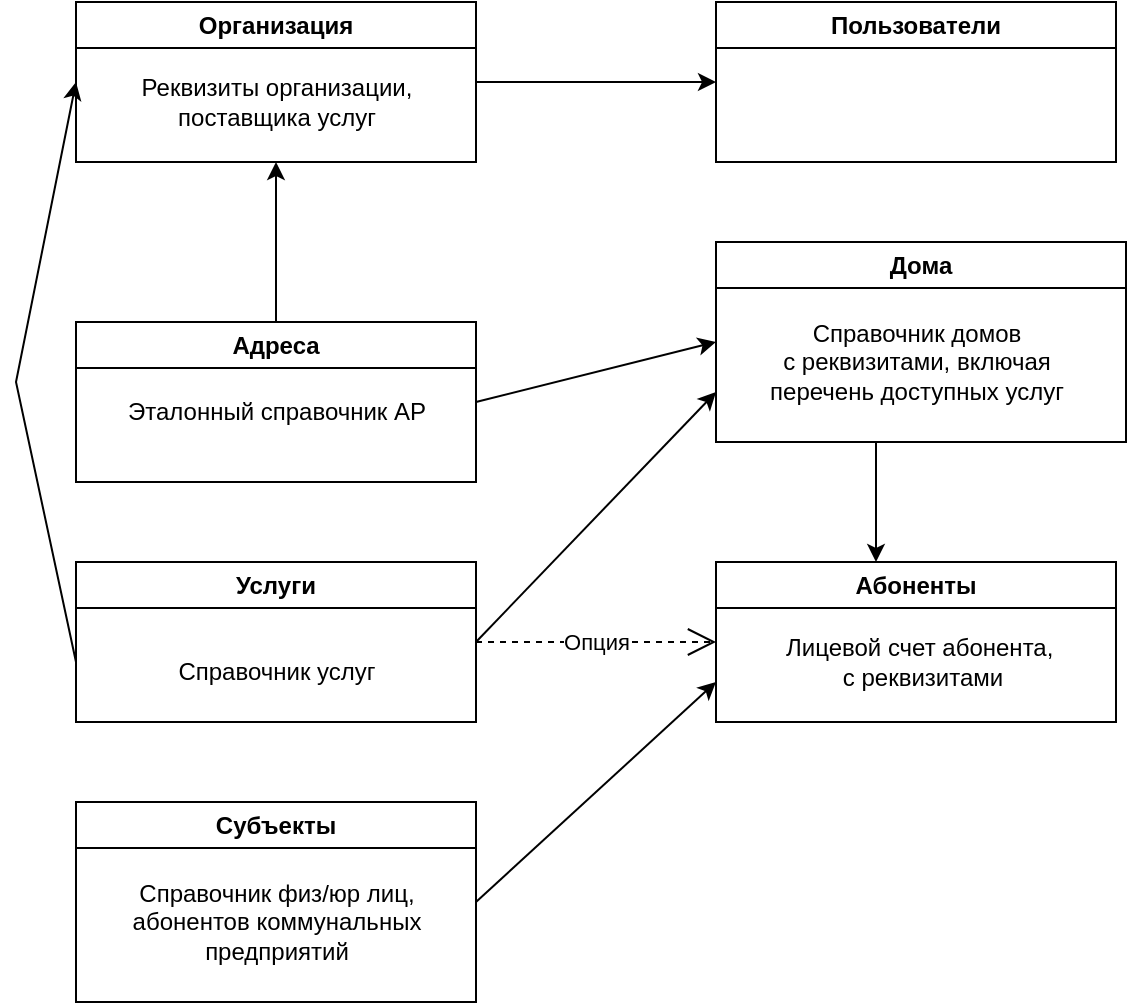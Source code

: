 <mxfile version="20.5.3" type="github">
  <diagram id="64LDJqX5XkjxfU7fRjSf" name="Страница 1">
    <mxGraphModel dx="1422" dy="794" grid="1" gridSize="10" guides="1" tooltips="1" connect="1" arrows="1" fold="1" page="1" pageScale="1" pageWidth="827" pageHeight="1169" math="0" shadow="0">
      <root>
        <mxCell id="0" />
        <mxCell id="1" parent="0" />
        <mxCell id="VVsT_AmObHCm8kMNTDGo-1" value="Организация" style="swimlane;whiteSpace=wrap;html=1;" vertex="1" parent="1">
          <mxGeometry x="40" y="40" width="200" height="80" as="geometry" />
        </mxCell>
        <mxCell id="VVsT_AmObHCm8kMNTDGo-2" value="&lt;div style=&quot;&quot;&gt;&lt;span style=&quot;background-color: initial;&quot;&gt;Реквизиты организации,&lt;/span&gt;&lt;/div&gt;&lt;div style=&quot;&quot;&gt;&lt;span style=&quot;background-color: initial;&quot;&gt;поставщика услуг&lt;/span&gt;&lt;/div&gt;" style="text;html=1;align=center;verticalAlign=middle;resizable=0;points=[];autosize=1;strokeColor=none;fillColor=none;" vertex="1" parent="VVsT_AmObHCm8kMNTDGo-1">
          <mxGeometry x="20" y="30" width="160" height="40" as="geometry" />
        </mxCell>
        <mxCell id="VVsT_AmObHCm8kMNTDGo-4" value="Пользователи" style="swimlane;whiteSpace=wrap;html=1;" vertex="1" parent="1">
          <mxGeometry x="360" y="40" width="200" height="80" as="geometry" />
        </mxCell>
        <mxCell id="VVsT_AmObHCm8kMNTDGo-5" value="" style="endArrow=classic;html=1;rounded=0;exitX=1;exitY=0.5;exitDx=0;exitDy=0;entryX=0;entryY=0.5;entryDx=0;entryDy=0;" edge="1" parent="1" source="VVsT_AmObHCm8kMNTDGo-1" target="VVsT_AmObHCm8kMNTDGo-4">
          <mxGeometry width="50" height="50" relative="1" as="geometry">
            <mxPoint x="390" y="430" as="sourcePoint" />
            <mxPoint x="440" y="380" as="targetPoint" />
          </mxGeometry>
        </mxCell>
        <mxCell id="VVsT_AmObHCm8kMNTDGo-6" value="Адреса" style="swimlane;whiteSpace=wrap;html=1;" vertex="1" parent="1">
          <mxGeometry x="40" y="200" width="200" height="80" as="geometry" />
        </mxCell>
        <mxCell id="VVsT_AmObHCm8kMNTDGo-7" value="Эталонный справочник АР" style="text;html=1;align=center;verticalAlign=middle;resizable=0;points=[];autosize=1;strokeColor=none;fillColor=none;" vertex="1" parent="VVsT_AmObHCm8kMNTDGo-6">
          <mxGeometry x="15" y="30" width="170" height="30" as="geometry" />
        </mxCell>
        <mxCell id="VVsT_AmObHCm8kMNTDGo-9" value="" style="endArrow=classic;html=1;rounded=0;exitX=0.5;exitY=0;exitDx=0;exitDy=0;entryX=0.5;entryY=1;entryDx=0;entryDy=0;" edge="1" parent="1" source="VVsT_AmObHCm8kMNTDGo-6" target="VVsT_AmObHCm8kMNTDGo-1">
          <mxGeometry width="50" height="50" relative="1" as="geometry">
            <mxPoint x="390" y="430" as="sourcePoint" />
            <mxPoint x="440" y="380" as="targetPoint" />
          </mxGeometry>
        </mxCell>
        <mxCell id="VVsT_AmObHCm8kMNTDGo-10" value="Услуги" style="swimlane;whiteSpace=wrap;html=1;" vertex="1" parent="1">
          <mxGeometry x="40" y="320" width="200" height="80" as="geometry" />
        </mxCell>
        <mxCell id="VVsT_AmObHCm8kMNTDGo-11" value="Справочник услуг" style="text;html=1;align=center;verticalAlign=middle;resizable=0;points=[];autosize=1;strokeColor=none;fillColor=none;" vertex="1" parent="VVsT_AmObHCm8kMNTDGo-10">
          <mxGeometry x="40" y="40" width="120" height="30" as="geometry" />
        </mxCell>
        <mxCell id="VVsT_AmObHCm8kMNTDGo-12" value="Дома" style="swimlane;whiteSpace=wrap;html=1;" vertex="1" parent="1">
          <mxGeometry x="360" y="160" width="205" height="100" as="geometry" />
        </mxCell>
        <mxCell id="VVsT_AmObHCm8kMNTDGo-13" value="Справочник домов&lt;br&gt;с реквизитами, включая &lt;br&gt;перечень доступных услуг" style="text;html=1;align=center;verticalAlign=middle;resizable=0;points=[];autosize=1;strokeColor=none;fillColor=none;" vertex="1" parent="VVsT_AmObHCm8kMNTDGo-12">
          <mxGeometry x="15" y="30" width="170" height="60" as="geometry" />
        </mxCell>
        <mxCell id="VVsT_AmObHCm8kMNTDGo-14" value="" style="endArrow=classic;html=1;rounded=0;exitX=1;exitY=0.5;exitDx=0;exitDy=0;entryX=0;entryY=0.5;entryDx=0;entryDy=0;" edge="1" parent="1" source="VVsT_AmObHCm8kMNTDGo-6" target="VVsT_AmObHCm8kMNTDGo-12">
          <mxGeometry width="50" height="50" relative="1" as="geometry">
            <mxPoint x="390" y="410" as="sourcePoint" />
            <mxPoint x="440" y="360" as="targetPoint" />
          </mxGeometry>
        </mxCell>
        <mxCell id="VVsT_AmObHCm8kMNTDGo-15" value="" style="endArrow=classic;html=1;rounded=0;exitX=1;exitY=0.5;exitDx=0;exitDy=0;entryX=0;entryY=0.75;entryDx=0;entryDy=0;" edge="1" parent="1" source="VVsT_AmObHCm8kMNTDGo-10" target="VVsT_AmObHCm8kMNTDGo-12">
          <mxGeometry width="50" height="50" relative="1" as="geometry">
            <mxPoint x="390" y="410" as="sourcePoint" />
            <mxPoint x="440" y="360" as="targetPoint" />
          </mxGeometry>
        </mxCell>
        <mxCell id="VVsT_AmObHCm8kMNTDGo-16" value="Субъекты" style="swimlane;whiteSpace=wrap;html=1;" vertex="1" parent="1">
          <mxGeometry x="40" y="440" width="200" height="100" as="geometry" />
        </mxCell>
        <mxCell id="VVsT_AmObHCm8kMNTDGo-17" value="Справочник физ/юр лиц,&lt;br&gt;абонентов коммунальных &lt;br&gt;предприятий" style="text;html=1;align=center;verticalAlign=middle;resizable=0;points=[];autosize=1;strokeColor=none;fillColor=none;" vertex="1" parent="VVsT_AmObHCm8kMNTDGo-16">
          <mxGeometry x="15" y="30" width="170" height="60" as="geometry" />
        </mxCell>
        <mxCell id="VVsT_AmObHCm8kMNTDGo-18" value="Абоненты" style="swimlane;whiteSpace=wrap;html=1;" vertex="1" parent="1">
          <mxGeometry x="360" y="320" width="200" height="80" as="geometry" />
        </mxCell>
        <mxCell id="VVsT_AmObHCm8kMNTDGo-23" value="Лицевой счет абонента,&amp;nbsp;&lt;br&gt;с реквизитами" style="text;html=1;align=center;verticalAlign=middle;resizable=0;points=[];autosize=1;strokeColor=none;fillColor=none;" vertex="1" parent="VVsT_AmObHCm8kMNTDGo-18">
          <mxGeometry x="22.5" y="30" width="160" height="40" as="geometry" />
        </mxCell>
        <mxCell id="VVsT_AmObHCm8kMNTDGo-19" value="" style="endArrow=classic;html=1;rounded=0;exitX=1;exitY=0.5;exitDx=0;exitDy=0;entryX=0;entryY=0.75;entryDx=0;entryDy=0;" edge="1" parent="1" source="VVsT_AmObHCm8kMNTDGo-16" target="VVsT_AmObHCm8kMNTDGo-18">
          <mxGeometry width="50" height="50" relative="1" as="geometry">
            <mxPoint x="390" y="400" as="sourcePoint" />
            <mxPoint x="440" y="350" as="targetPoint" />
          </mxGeometry>
        </mxCell>
        <mxCell id="VVsT_AmObHCm8kMNTDGo-20" value="" style="endArrow=classic;html=1;rounded=0;" edge="1" parent="1">
          <mxGeometry width="50" height="50" relative="1" as="geometry">
            <mxPoint x="440" y="260" as="sourcePoint" />
            <mxPoint x="440" y="320" as="targetPoint" />
          </mxGeometry>
        </mxCell>
        <mxCell id="VVsT_AmObHCm8kMNTDGo-22" value="" style="endArrow=classic;html=1;rounded=0;entryX=0;entryY=0.5;entryDx=0;entryDy=0;" edge="1" parent="1" target="VVsT_AmObHCm8kMNTDGo-1">
          <mxGeometry width="50" height="50" relative="1" as="geometry">
            <mxPoint x="40" y="370" as="sourcePoint" />
            <mxPoint x="440" y="350" as="targetPoint" />
            <Array as="points">
              <mxPoint x="10" y="230" />
            </Array>
          </mxGeometry>
        </mxCell>
        <mxCell id="VVsT_AmObHCm8kMNTDGo-27" value="Опция" style="endArrow=open;endSize=12;dashed=1;html=1;rounded=0;exitX=1;exitY=0.5;exitDx=0;exitDy=0;" edge="1" parent="1" source="VVsT_AmObHCm8kMNTDGo-10">
          <mxGeometry width="160" relative="1" as="geometry">
            <mxPoint x="330" y="360" as="sourcePoint" />
            <mxPoint x="360" y="360" as="targetPoint" />
          </mxGeometry>
        </mxCell>
      </root>
    </mxGraphModel>
  </diagram>
</mxfile>
